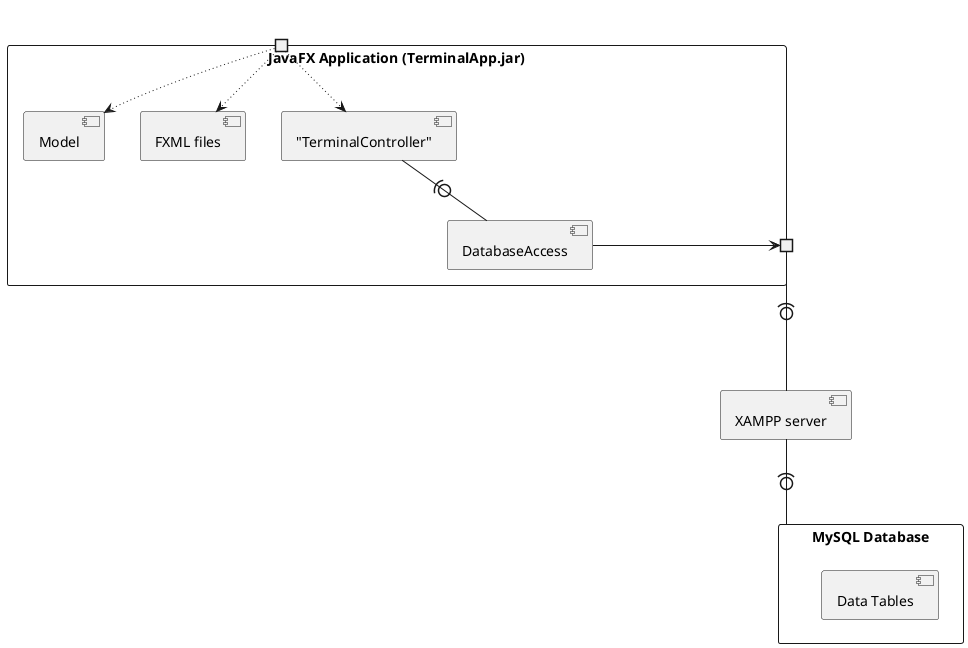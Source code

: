 @startuml
skinparam BackgroundColor transparent

rectangle "JavaFX Application (TerminalApp.jar)" as javafxApp {
   portin " " as p

   component TerminalController [
    "TerminalController"
    ]
    component "DatabaseAccess" as db 
    portout " " as p2
   
   component View [
   FXML files
   ]

   component Model [
   Model
   ]
}
component "XAMPP server" as server

rectangle "MySQL Database" as database {
  [Data Tables]
}


p -[dotted]-> TerminalController
p -[dotted]-> Model
p -[dotted]-> View
TerminalController -(0-  db 
db --[plain]> p2
p2 --(0-  server
server --(0- database
@enduml
